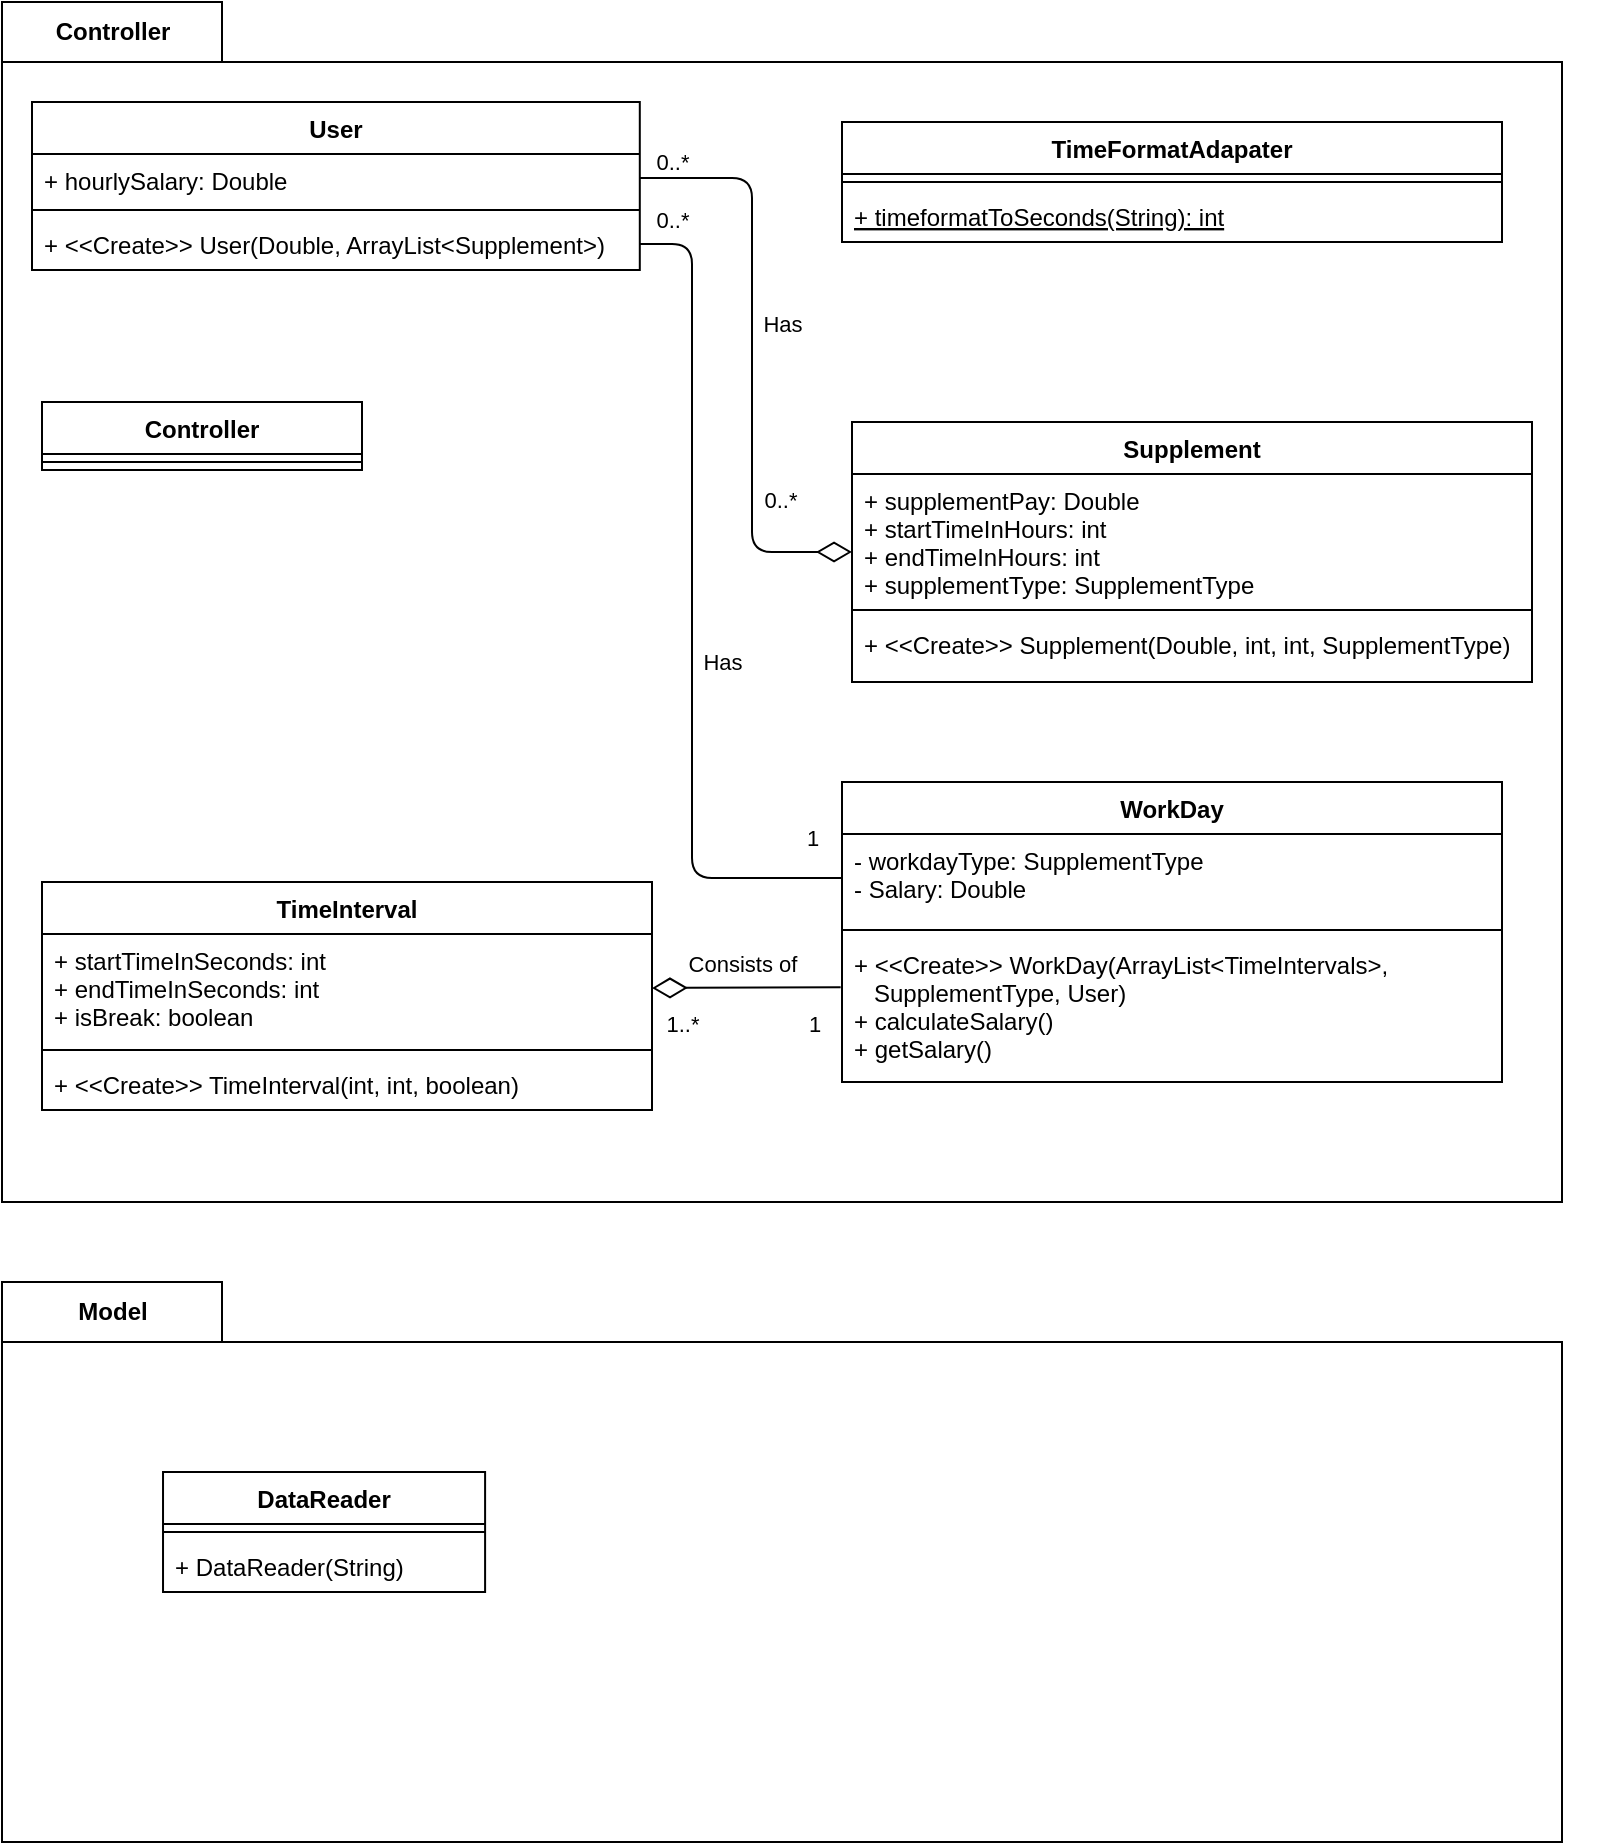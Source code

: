 <mxfile scale="1" border="10">
    <diagram id="Frq4URAc4n9S_q0fajzb" name="Page-1">
        <mxGraphModel dx="1392" dy="782" grid="1" gridSize="10" guides="1" tooltips="1" connect="1" arrows="1" fold="1" page="1" pageScale="1" pageWidth="850" pageHeight="1100" math="0" shadow="0">
            <root>
                <mxCell id="0"/>
                <mxCell id="1" parent="0"/>
                <mxCell id="7" value="Controller" style="shape=folder;fontStyle=1;tabWidth=110;tabHeight=30;tabPosition=left;html=1;boundedLbl=1;labelInHeader=1;container=1;collapsible=0;" parent="1" vertex="1">
                    <mxGeometry x="20" y="40" width="780" height="600" as="geometry"/>
                </mxCell>
                <mxCell id="8" value="" style="html=1;strokeColor=none;resizeWidth=1;resizeHeight=1;fillColor=none;part=1;connectable=0;allowArrows=0;deletable=0;" parent="7" vertex="1">
                    <mxGeometry width="800.26" height="570" relative="1" as="geometry">
                        <mxPoint y="30" as="offset"/>
                    </mxGeometry>
                </mxCell>
                <mxCell id="38" value="0..*" style="edgeLabel;html=1;align=center;verticalAlign=middle;resizable=0;points=[];" parent="7" vertex="1" connectable="0">
                    <mxGeometry x="350.0" y="80.81" as="geometry">
                        <mxPoint x="39" y="168" as="offset"/>
                    </mxGeometry>
                </mxCell>
                <mxCell id="50" value="Has" style="edgeLabel;html=1;align=center;verticalAlign=middle;resizable=0;points=[];" parent="7" vertex="1" connectable="0">
                    <mxGeometry x="410" y="190.002" as="geometry">
                        <mxPoint x="-50" y="140" as="offset"/>
                    </mxGeometry>
                </mxCell>
                <mxCell id="59" value="TimeFormatAdapater" style="swimlane;fontStyle=1;align=center;verticalAlign=top;childLayout=stackLayout;horizontal=1;startSize=26;horizontalStack=0;resizeParent=1;resizeParentMax=0;resizeLast=0;collapsible=1;marginBottom=0;" vertex="1" parent="7">
                    <mxGeometry x="420" y="60" width="330" height="60" as="geometry"/>
                </mxCell>
                <mxCell id="61" value="" style="line;strokeWidth=1;fillColor=none;align=left;verticalAlign=middle;spacingTop=-1;spacingLeft=3;spacingRight=3;rotatable=0;labelPosition=right;points=[];portConstraint=eastwest;strokeColor=inherit;" vertex="1" parent="59">
                    <mxGeometry y="26" width="330" height="8" as="geometry"/>
                </mxCell>
                <mxCell id="62" value="+ timeformatToSeconds(String): int" style="text;strokeColor=none;fillColor=none;align=left;verticalAlign=top;spacingLeft=4;spacingRight=4;overflow=hidden;rotatable=0;points=[[0,0.5],[1,0.5]];portConstraint=eastwest;fontStyle=4" vertex="1" parent="59">
                    <mxGeometry y="34" width="330" height="26" as="geometry"/>
                </mxCell>
                <mxCell id="39" value="WorkDay" style="swimlane;fontStyle=1;align=center;verticalAlign=top;childLayout=stackLayout;horizontal=1;startSize=26;horizontalStack=0;resizeParent=1;resizeParentMax=0;resizeLast=0;collapsible=1;marginBottom=0;" parent="7" vertex="1">
                    <mxGeometry x="420" y="390" width="330" height="150" as="geometry"/>
                </mxCell>
                <mxCell id="40" value="- workdayType: SupplementType&#10;- Salary: Double " style="text;strokeColor=none;fillColor=none;align=left;verticalAlign=top;spacingLeft=4;spacingRight=4;overflow=hidden;rotatable=0;points=[[0,0.5],[1,0.5]];portConstraint=eastwest;" parent="39" vertex="1">
                    <mxGeometry y="26" width="330" height="44" as="geometry"/>
                </mxCell>
                <mxCell id="41" value="" style="line;strokeWidth=1;fillColor=none;align=left;verticalAlign=middle;spacingTop=-1;spacingLeft=3;spacingRight=3;rotatable=0;labelPosition=right;points=[];portConstraint=eastwest;strokeColor=inherit;" parent="39" vertex="1">
                    <mxGeometry y="70" width="330" height="8" as="geometry"/>
                </mxCell>
                <mxCell id="42" value="+ &lt;&lt;Create&gt;&gt; WorkDay(ArrayList&lt;TimeIntervals&gt;, &#10;   SupplementType, User)&#10;+ calculateSalary()&#10;+ getSalary()" style="text;strokeColor=none;fillColor=none;align=left;verticalAlign=top;spacingLeft=4;spacingRight=4;overflow=hidden;rotatable=0;points=[[0,0.5],[1,0.5]];portConstraint=eastwest;" parent="39" vertex="1">
                    <mxGeometry y="78" width="330" height="72" as="geometry"/>
                </mxCell>
                <mxCell id="69" style="edgeStyle=none;html=1;exitX=-0.002;exitY=0.342;exitDx=0;exitDy=0;entryX=1;entryY=0.5;entryDx=0;entryDy=0;exitPerimeter=0;endArrow=diamondThin;endFill=0;startSize=6;endSize=15;" edge="1" parent="7" source="42" target="64">
                    <mxGeometry relative="1" as="geometry"/>
                </mxCell>
                <mxCell id="70" value="Consists of" style="edgeLabel;html=1;align=center;verticalAlign=middle;resizable=0;points=[];" vertex="1" connectable="0" parent="69">
                    <mxGeometry x="-0.261" y="1" relative="1" as="geometry">
                        <mxPoint x="-15" y="-13" as="offset"/>
                    </mxGeometry>
                </mxCell>
                <mxCell id="71" value="1..*" style="edgeLabel;html=1;align=center;verticalAlign=middle;resizable=0;points=[];" vertex="1" connectable="0" parent="69">
                    <mxGeometry x="-0.358" relative="1" as="geometry">
                        <mxPoint x="-49" y="18" as="offset"/>
                    </mxGeometry>
                </mxCell>
                <mxCell id="72" value="1" style="edgeLabel;html=1;align=center;verticalAlign=middle;resizable=0;points=[];" vertex="1" connectable="0" parent="69">
                    <mxGeometry x="-0.298" y="-1" relative="1" as="geometry">
                        <mxPoint x="19" y="19" as="offset"/>
                    </mxGeometry>
                </mxCell>
                <mxCell id="63" value="TimeInterval" style="swimlane;fontStyle=1;align=center;verticalAlign=top;childLayout=stackLayout;horizontal=1;startSize=26;horizontalStack=0;resizeParent=1;resizeParentMax=0;resizeLast=0;collapsible=1;marginBottom=0;" vertex="1" parent="7">
                    <mxGeometry x="20" y="440" width="305" height="114" as="geometry"/>
                </mxCell>
                <mxCell id="64" value="+ startTimeInSeconds: int&#10;+ endTimeInSeconds: int&#10;+ isBreak: boolean" style="text;strokeColor=none;fillColor=none;align=left;verticalAlign=top;spacingLeft=4;spacingRight=4;overflow=hidden;rotatable=0;points=[[0,0.5],[1,0.5]];portConstraint=eastwest;" vertex="1" parent="63">
                    <mxGeometry y="26" width="305" height="54" as="geometry"/>
                </mxCell>
                <mxCell id="65" value="" style="line;strokeWidth=1;fillColor=none;align=left;verticalAlign=middle;spacingTop=-1;spacingLeft=3;spacingRight=3;rotatable=0;labelPosition=right;points=[];portConstraint=eastwest;strokeColor=inherit;" vertex="1" parent="63">
                    <mxGeometry y="80" width="305" height="8" as="geometry"/>
                </mxCell>
                <mxCell id="66" value="+ &lt;&lt;Create&gt;&gt; TimeInterval(int, int, boolean)" style="text;strokeColor=none;fillColor=none;align=left;verticalAlign=top;spacingLeft=4;spacingRight=4;overflow=hidden;rotatable=0;points=[[0,0.5],[1,0.5]];portConstraint=eastwest;" vertex="1" parent="63">
                    <mxGeometry y="88" width="305" height="26" as="geometry"/>
                </mxCell>
                <mxCell id="73" value="Controller" style="swimlane;fontStyle=1;align=center;verticalAlign=top;childLayout=stackLayout;horizontal=1;startSize=26;horizontalStack=0;resizeParent=1;resizeParentMax=0;resizeLast=0;collapsible=1;marginBottom=0;" vertex="1" parent="7">
                    <mxGeometry x="20" y="200" width="160" height="34" as="geometry"/>
                </mxCell>
                <mxCell id="75" value="" style="line;strokeWidth=1;fillColor=none;align=left;verticalAlign=middle;spacingTop=-1;spacingLeft=3;spacingRight=3;rotatable=0;labelPosition=right;points=[];portConstraint=eastwest;strokeColor=inherit;" vertex="1" parent="73">
                    <mxGeometry y="26" width="160" height="8" as="geometry"/>
                </mxCell>
                <mxCell id="26" value="Supplement&#10;" style="swimlane;fontStyle=1;align=center;verticalAlign=top;childLayout=stackLayout;horizontal=1;startSize=26;horizontalStack=0;resizeParent=1;resizeParentMax=0;resizeLast=0;collapsible=1;marginBottom=0;" parent="1" vertex="1">
                    <mxGeometry x="445" y="250" width="340" height="130" as="geometry"/>
                </mxCell>
                <mxCell id="27" value="+ supplementPay: Double&#10;+ startTimeInHours: int&#10;+ endTimeInHours: int&#10;+ supplementType: SupplementType" style="text;strokeColor=none;fillColor=none;align=left;verticalAlign=top;spacingLeft=4;spacingRight=4;overflow=hidden;rotatable=0;points=[[0,0.5],[1,0.5]];portConstraint=eastwest;" parent="26" vertex="1">
                    <mxGeometry y="26" width="340" height="64" as="geometry"/>
                </mxCell>
                <mxCell id="28" value="" style="line;strokeWidth=1;fillColor=none;align=left;verticalAlign=middle;spacingTop=-1;spacingLeft=3;spacingRight=3;rotatable=0;labelPosition=right;points=[];portConstraint=eastwest;strokeColor=inherit;" parent="26" vertex="1">
                    <mxGeometry y="90" width="340" height="8" as="geometry"/>
                </mxCell>
                <mxCell id="29" value="+ &lt;&lt;Create&gt;&gt; Supplement(Double, int, int, SupplementType)" style="text;strokeColor=none;fillColor=none;align=left;verticalAlign=top;spacingLeft=4;spacingRight=4;overflow=hidden;rotatable=0;points=[[0,0.5],[1,0.5]];portConstraint=eastwest;" parent="26" vertex="1">
                    <mxGeometry y="98" width="340" height="32" as="geometry"/>
                </mxCell>
                <mxCell id="35" style="edgeStyle=none;html=1;exitX=1;exitY=0.5;exitDx=0;exitDy=0;endArrow=diamondThin;endFill=0;strokeWidth=1;endSize=15;" parent="1" source="31" target="26" edge="1">
                    <mxGeometry relative="1" as="geometry">
                        <mxPoint x="435.0" y="133" as="targetPoint"/>
                        <Array as="points">
                            <mxPoint x="395" y="128"/>
                            <mxPoint x="395" y="315"/>
                        </Array>
                    </mxGeometry>
                </mxCell>
                <mxCell id="36" value="0..*" style="edgeLabel;html=1;align=center;verticalAlign=middle;resizable=0;points=[];" parent="35" vertex="1" connectable="0">
                    <mxGeometry x="-0.555" y="2" relative="1" as="geometry">
                        <mxPoint x="-42" y="-17" as="offset"/>
                    </mxGeometry>
                </mxCell>
                <mxCell id="37" value="Has" style="edgeLabel;html=1;align=center;verticalAlign=middle;resizable=0;points=[];" parent="35" vertex="1" connectable="0">
                    <mxGeometry x="-0.075" relative="1" as="geometry">
                        <mxPoint x="15" y="-7" as="offset"/>
                    </mxGeometry>
                </mxCell>
                <mxCell id="30" value="User" style="swimlane;fontStyle=1;align=center;verticalAlign=top;childLayout=stackLayout;horizontal=1;startSize=26;horizontalStack=0;resizeParent=1;resizeParentMax=0;resizeLast=0;collapsible=1;marginBottom=0;" parent="1" vertex="1">
                    <mxGeometry x="35.0" y="90" width="303.9" height="84" as="geometry"/>
                </mxCell>
                <mxCell id="31" value="+ hourlySalary: Double" style="text;strokeColor=none;fillColor=none;align=left;verticalAlign=top;spacingLeft=4;spacingRight=4;overflow=hidden;rotatable=0;points=[[0,0.5],[1,0.5]];portConstraint=eastwest;" parent="30" vertex="1">
                    <mxGeometry y="26" width="303.9" height="24" as="geometry"/>
                </mxCell>
                <mxCell id="32" value="" style="line;strokeWidth=1;fillColor=none;align=left;verticalAlign=middle;spacingTop=-1;spacingLeft=3;spacingRight=3;rotatable=0;labelPosition=right;points=[];portConstraint=eastwest;strokeColor=inherit;" parent="30" vertex="1">
                    <mxGeometry y="50" width="303.9" height="8" as="geometry"/>
                </mxCell>
                <mxCell id="33" value="+ &lt;&lt;Create&gt;&gt; User(Double, ArrayList&lt;Supplement&gt;)" style="text;strokeColor=none;fillColor=none;align=left;verticalAlign=top;spacingLeft=4;spacingRight=4;overflow=hidden;rotatable=0;points=[[0,0.5],[1,0.5]];portConstraint=eastwest;" parent="30" vertex="1">
                    <mxGeometry y="58" width="303.9" height="26" as="geometry"/>
                </mxCell>
                <mxCell id="43" style="edgeStyle=none;html=1;entryX=0;entryY=0.5;entryDx=0;entryDy=0;strokeWidth=1;endArrow=none;endFill=0;endSize=13;exitX=1;exitY=0.5;exitDx=0;exitDy=0;" parent="1" source="33" target="40" edge="1">
                    <mxGeometry relative="1" as="geometry">
                        <Array as="points">
                            <mxPoint x="365" y="161"/>
                            <mxPoint x="365" y="478"/>
                        </Array>
                    </mxGeometry>
                </mxCell>
                <mxCell id="46" value="0..*" style="edgeLabel;html=1;align=center;verticalAlign=middle;resizable=0;points=[];" parent="43" vertex="1" connectable="0">
                    <mxGeometry x="-0.539" y="-2" relative="1" as="geometry">
                        <mxPoint x="-8" y="-83" as="offset"/>
                    </mxGeometry>
                </mxCell>
                <mxCell id="48" value="1" style="edgeLabel;html=1;align=center;verticalAlign=middle;resizable=0;points=[];" parent="43" vertex="1" connectable="0">
                    <mxGeometry x="-0.155" y="2" relative="1" as="geometry">
                        <mxPoint x="58" y="146" as="offset"/>
                    </mxGeometry>
                </mxCell>
                <mxCell id="53" value="Model" style="shape=folder;fontStyle=1;tabWidth=110;tabHeight=30;tabPosition=left;html=1;boundedLbl=1;labelInHeader=1;container=1;collapsible=0;" parent="1" vertex="1">
                    <mxGeometry x="20" y="680" width="780" height="280" as="geometry"/>
                </mxCell>
                <mxCell id="54" value="" style="html=1;strokeColor=none;resizeWidth=1;resizeHeight=1;fillColor=none;part=1;connectable=0;allowArrows=0;deletable=0;" parent="53" vertex="1">
                    <mxGeometry width="780.0" height="196" relative="1" as="geometry">
                        <mxPoint y="30" as="offset"/>
                    </mxGeometry>
                </mxCell>
                <mxCell id="55" value="DataReader" style="swimlane;fontStyle=1;align=center;verticalAlign=top;childLayout=stackLayout;horizontal=1;startSize=26;horizontalStack=0;resizeParent=1;resizeParentMax=0;resizeLast=0;collapsible=1;marginBottom=0;" parent="53" vertex="1">
                    <mxGeometry x="80.516" y="95" width="161.032" height="60" as="geometry"/>
                </mxCell>
                <mxCell id="57" value="" style="line;strokeWidth=1;fillColor=none;align=left;verticalAlign=middle;spacingTop=-1;spacingLeft=3;spacingRight=3;rotatable=0;labelPosition=right;points=[];portConstraint=eastwest;strokeColor=inherit;" parent="55" vertex="1">
                    <mxGeometry y="26" width="161.032" height="8" as="geometry"/>
                </mxCell>
                <mxCell id="58" value="+ DataReader(String)" style="text;strokeColor=none;fillColor=none;align=left;verticalAlign=top;spacingLeft=4;spacingRight=4;overflow=hidden;rotatable=0;points=[[0,0.5],[1,0.5]];portConstraint=eastwest;" parent="55" vertex="1">
                    <mxGeometry y="34" width="161.032" height="26" as="geometry"/>
                </mxCell>
            </root>
        </mxGraphModel>
    </diagram>
</mxfile>